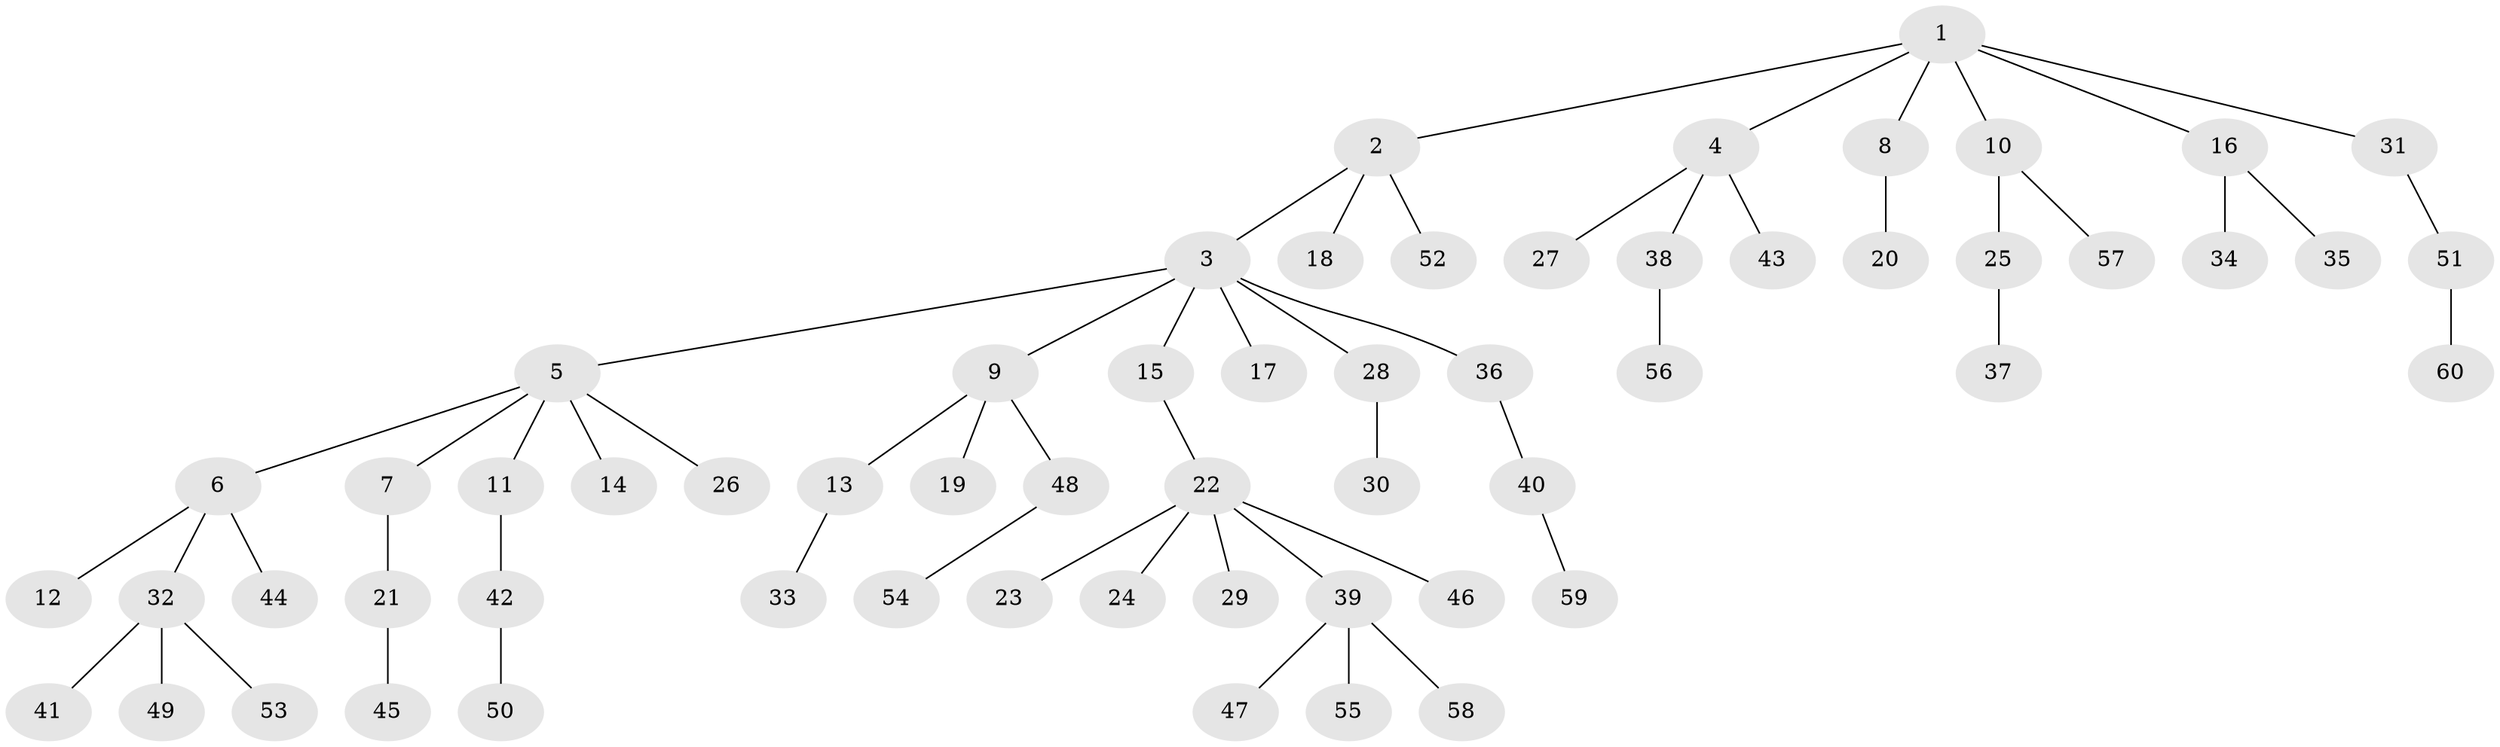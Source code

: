 // Generated by graph-tools (version 1.1) at 2025/11/02/27/25 16:11:27]
// undirected, 60 vertices, 59 edges
graph export_dot {
graph [start="1"]
  node [color=gray90,style=filled];
  1;
  2;
  3;
  4;
  5;
  6;
  7;
  8;
  9;
  10;
  11;
  12;
  13;
  14;
  15;
  16;
  17;
  18;
  19;
  20;
  21;
  22;
  23;
  24;
  25;
  26;
  27;
  28;
  29;
  30;
  31;
  32;
  33;
  34;
  35;
  36;
  37;
  38;
  39;
  40;
  41;
  42;
  43;
  44;
  45;
  46;
  47;
  48;
  49;
  50;
  51;
  52;
  53;
  54;
  55;
  56;
  57;
  58;
  59;
  60;
  1 -- 2;
  1 -- 4;
  1 -- 8;
  1 -- 10;
  1 -- 16;
  1 -- 31;
  2 -- 3;
  2 -- 18;
  2 -- 52;
  3 -- 5;
  3 -- 9;
  3 -- 15;
  3 -- 17;
  3 -- 28;
  3 -- 36;
  4 -- 27;
  4 -- 38;
  4 -- 43;
  5 -- 6;
  5 -- 7;
  5 -- 11;
  5 -- 14;
  5 -- 26;
  6 -- 12;
  6 -- 32;
  6 -- 44;
  7 -- 21;
  8 -- 20;
  9 -- 13;
  9 -- 19;
  9 -- 48;
  10 -- 25;
  10 -- 57;
  11 -- 42;
  13 -- 33;
  15 -- 22;
  16 -- 34;
  16 -- 35;
  21 -- 45;
  22 -- 23;
  22 -- 24;
  22 -- 29;
  22 -- 39;
  22 -- 46;
  25 -- 37;
  28 -- 30;
  31 -- 51;
  32 -- 41;
  32 -- 49;
  32 -- 53;
  36 -- 40;
  38 -- 56;
  39 -- 47;
  39 -- 55;
  39 -- 58;
  40 -- 59;
  42 -- 50;
  48 -- 54;
  51 -- 60;
}
